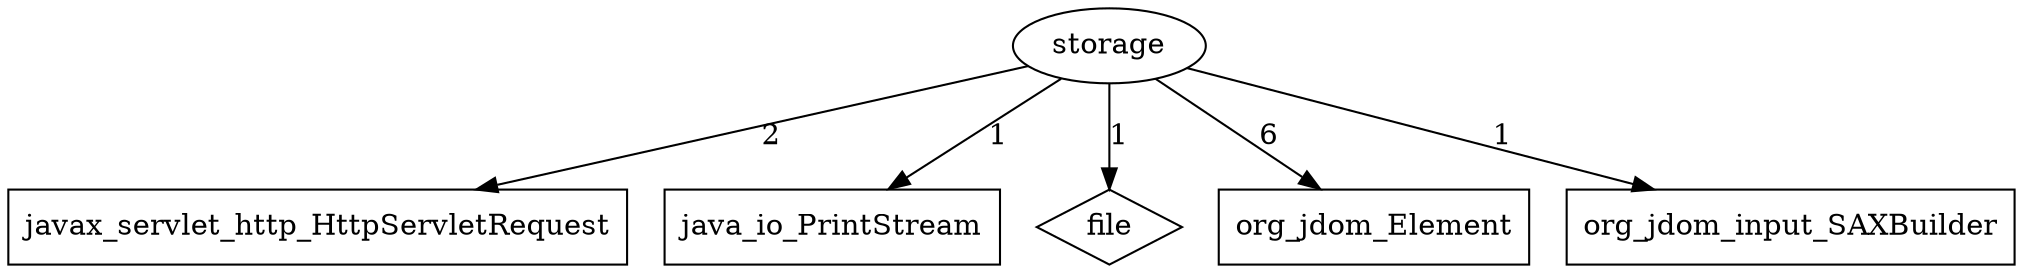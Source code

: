 digraph G{
    storage -> javax_servlet_http_HttpServletRequest [label="2"];
    storage -> java_io_PrintStream [label="1"];
    storage -> file [label="1"];
    storage -> org_jdom_Element [label="6"];
    storage -> org_jdom_input_SAXBuilder [label="1"];


    java_io_PrintStream [shape=box];
    org_jdom_input_SAXBuilder [shape=box];
    file [shape=diamond];
    storage [shape=ellipse];
    org_jdom_Element [shape=box];
    javax_servlet_http_HttpServletRequest [shape=box];
}
